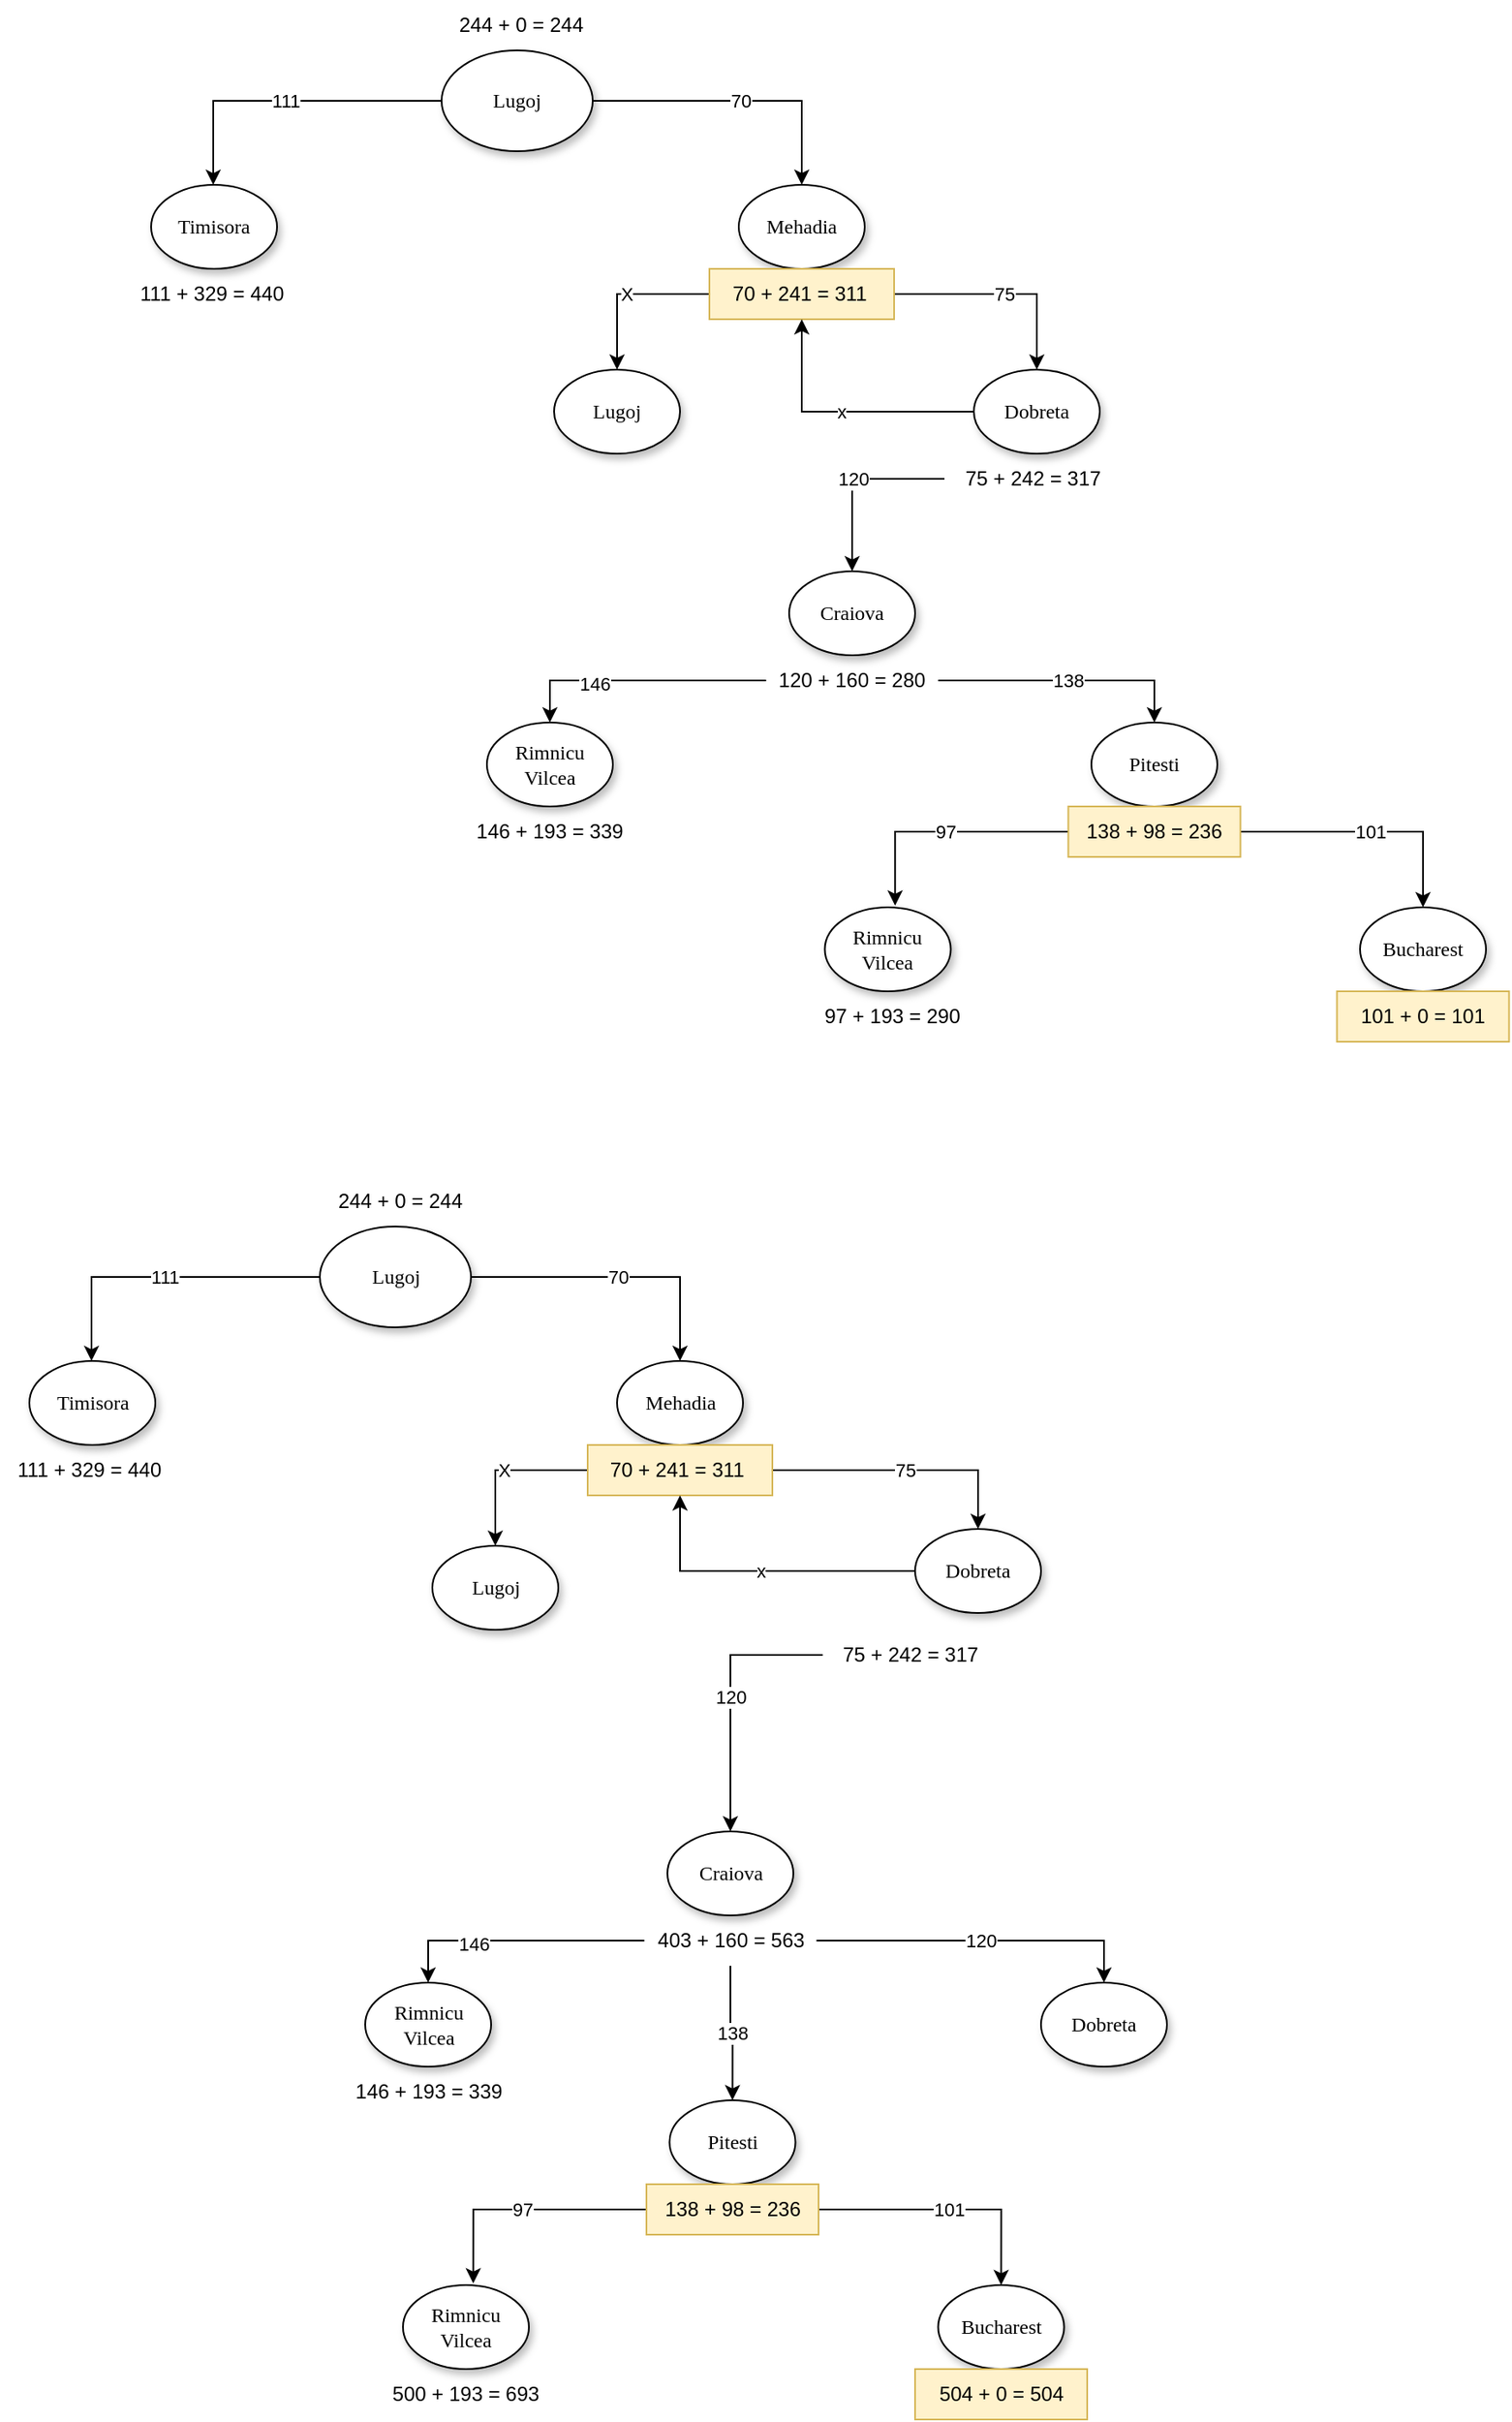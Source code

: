 <mxfile version="21.3.0" type="github">
  <diagram name="Page-1" id="42789a77-a242-8287-6e28-9cd8cfd52e62">
    <mxGraphModel dx="723" dy="1424" grid="1" gridSize="10" guides="1" tooltips="1" connect="1" arrows="1" fold="1" page="1" pageScale="1" pageWidth="1100" pageHeight="850" background="none" math="0" shadow="0">
      <root>
        <mxCell id="0" />
        <mxCell id="1" parent="0" />
        <mxCell id="O-ry_Ej_ra9JanBjyChg-6" value="111" style="edgeStyle=orthogonalEdgeStyle;rounded=0;orthogonalLoop=1;jettySize=auto;html=1;" edge="1" parent="1" source="1ea317790d2ca983-1" target="1ea317790d2ca983-8">
          <mxGeometry relative="1" as="geometry">
            <Array as="points">
              <mxPoint x="367" y="-780" />
            </Array>
          </mxGeometry>
        </mxCell>
        <mxCell id="O-ry_Ej_ra9JanBjyChg-7" value="70" style="edgeStyle=orthogonalEdgeStyle;rounded=0;orthogonalLoop=1;jettySize=auto;html=1;" edge="1" parent="1" source="1ea317790d2ca983-1" target="O-ry_Ej_ra9JanBjyChg-4">
          <mxGeometry relative="1" as="geometry" />
        </mxCell>
        <mxCell id="1ea317790d2ca983-1" value="Lugoj" style="ellipse;whiteSpace=wrap;html=1;rounded=0;shadow=1;comic=0;labelBackgroundColor=none;strokeWidth=1;fontFamily=Verdana;fontSize=12;align=center;" parent="1" vertex="1">
          <mxGeometry x="503" y="-810" width="90" height="60" as="geometry" />
        </mxCell>
        <mxCell id="1ea317790d2ca983-8" value="Timisora" style="ellipse;whiteSpace=wrap;html=1;rounded=0;shadow=1;comic=0;labelBackgroundColor=none;strokeWidth=1;fontFamily=Verdana;fontSize=12;align=center;" parent="1" vertex="1">
          <mxGeometry x="330" y="-730" width="75" height="50" as="geometry" />
        </mxCell>
        <mxCell id="O-ry_Ej_ra9JanBjyChg-2" value="244 + 0 = 244" style="text;html=1;strokeColor=none;fillColor=none;align=center;verticalAlign=middle;whiteSpace=wrap;rounded=0;" vertex="1" parent="1">
          <mxGeometry x="503" y="-840" width="95" height="30" as="geometry" />
        </mxCell>
        <mxCell id="O-ry_Ej_ra9JanBjyChg-4" value="Mehadia" style="ellipse;whiteSpace=wrap;html=1;rounded=0;shadow=1;comic=0;labelBackgroundColor=none;strokeWidth=1;fontFamily=Verdana;fontSize=12;align=center;" vertex="1" parent="1">
          <mxGeometry x="680" y="-730" width="75" height="50" as="geometry" />
        </mxCell>
        <mxCell id="O-ry_Ej_ra9JanBjyChg-10" value="111 + 329 = 440&amp;nbsp;" style="text;html=1;align=center;verticalAlign=middle;whiteSpace=wrap;rounded=0;" vertex="1" parent="1">
          <mxGeometry x="312.5" y="-680" width="110" height="30" as="geometry" />
        </mxCell>
        <mxCell id="O-ry_Ej_ra9JanBjyChg-16" value="X" style="edgeStyle=orthogonalEdgeStyle;rounded=0;orthogonalLoop=1;jettySize=auto;html=1;entryX=0.5;entryY=0;entryDx=0;entryDy=0;" edge="1" parent="1" source="O-ry_Ej_ra9JanBjyChg-11" target="O-ry_Ej_ra9JanBjyChg-14">
          <mxGeometry relative="1" as="geometry" />
        </mxCell>
        <mxCell id="O-ry_Ej_ra9JanBjyChg-18" value="75" style="edgeStyle=orthogonalEdgeStyle;rounded=0;orthogonalLoop=1;jettySize=auto;html=1;" edge="1" parent="1" source="O-ry_Ej_ra9JanBjyChg-11" target="O-ry_Ej_ra9JanBjyChg-17">
          <mxGeometry relative="1" as="geometry" />
        </mxCell>
        <mxCell id="O-ry_Ej_ra9JanBjyChg-11" value="70 + 241 = 311&amp;nbsp;" style="text;html=1;strokeColor=#d6b656;fillColor=#fff2cc;align=center;verticalAlign=middle;whiteSpace=wrap;rounded=0;" vertex="1" parent="1">
          <mxGeometry x="662.5" y="-680" width="110" height="30" as="geometry" />
        </mxCell>
        <mxCell id="O-ry_Ej_ra9JanBjyChg-14" value="Lugoj" style="ellipse;whiteSpace=wrap;html=1;rounded=0;shadow=1;comic=0;labelBackgroundColor=none;strokeWidth=1;fontFamily=Verdana;fontSize=12;align=center;" vertex="1" parent="1">
          <mxGeometry x="570" y="-620" width="75" height="50" as="geometry" />
        </mxCell>
        <mxCell id="O-ry_Ej_ra9JanBjyChg-27" value="x" style="edgeStyle=orthogonalEdgeStyle;rounded=0;orthogonalLoop=1;jettySize=auto;html=1;entryX=0.5;entryY=1;entryDx=0;entryDy=0;" edge="1" parent="1" source="O-ry_Ej_ra9JanBjyChg-17" target="O-ry_Ej_ra9JanBjyChg-11">
          <mxGeometry relative="1" as="geometry" />
        </mxCell>
        <mxCell id="O-ry_Ej_ra9JanBjyChg-17" value="Dobreta" style="ellipse;whiteSpace=wrap;html=1;rounded=0;shadow=1;comic=0;labelBackgroundColor=none;strokeWidth=1;fontFamily=Verdana;fontSize=12;align=center;" vertex="1" parent="1">
          <mxGeometry x="820" y="-620" width="75" height="50" as="geometry" />
        </mxCell>
        <mxCell id="O-ry_Ej_ra9JanBjyChg-21" value="120" style="edgeStyle=orthogonalEdgeStyle;rounded=0;orthogonalLoop=1;jettySize=auto;html=1;entryX=0.5;entryY=0;entryDx=0;entryDy=0;" edge="1" parent="1" source="O-ry_Ej_ra9JanBjyChg-19" target="O-ry_Ej_ra9JanBjyChg-20">
          <mxGeometry relative="1" as="geometry" />
        </mxCell>
        <mxCell id="O-ry_Ej_ra9JanBjyChg-19" value="75 + 242 = 317&amp;nbsp;" style="text;html=1;align=center;verticalAlign=middle;whiteSpace=wrap;rounded=0;" vertex="1" parent="1">
          <mxGeometry x="802.5" y="-570" width="107.5" height="30" as="geometry" />
        </mxCell>
        <mxCell id="O-ry_Ej_ra9JanBjyChg-20" value="Craiova" style="ellipse;whiteSpace=wrap;html=1;rounded=0;shadow=1;comic=0;labelBackgroundColor=none;strokeWidth=1;fontFamily=Verdana;fontSize=12;align=center;" vertex="1" parent="1">
          <mxGeometry x="710" y="-500" width="75" height="50" as="geometry" />
        </mxCell>
        <mxCell id="O-ry_Ej_ra9JanBjyChg-25" style="edgeStyle=orthogonalEdgeStyle;rounded=0;orthogonalLoop=1;jettySize=auto;html=1;" edge="1" parent="1" source="O-ry_Ej_ra9JanBjyChg-22" target="O-ry_Ej_ra9JanBjyChg-23">
          <mxGeometry relative="1" as="geometry" />
        </mxCell>
        <mxCell id="O-ry_Ej_ra9JanBjyChg-29" value="146" style="edgeLabel;html=1;align=center;verticalAlign=middle;resizable=0;points=[];" vertex="1" connectable="0" parent="O-ry_Ej_ra9JanBjyChg-25">
          <mxGeometry x="0.334" y="2" relative="1" as="geometry">
            <mxPoint as="offset" />
          </mxGeometry>
        </mxCell>
        <mxCell id="O-ry_Ej_ra9JanBjyChg-26" value="138" style="edgeStyle=orthogonalEdgeStyle;rounded=0;orthogonalLoop=1;jettySize=auto;html=1;entryX=0.5;entryY=0;entryDx=0;entryDy=0;" edge="1" parent="1" source="O-ry_Ej_ra9JanBjyChg-22" target="O-ry_Ej_ra9JanBjyChg-24">
          <mxGeometry relative="1" as="geometry" />
        </mxCell>
        <mxCell id="O-ry_Ej_ra9JanBjyChg-22" value="120 + 160 = 280" style="text;html=1;strokeColor=none;fillColor=none;align=center;verticalAlign=middle;whiteSpace=wrap;rounded=0;" vertex="1" parent="1">
          <mxGeometry x="696.25" y="-450" width="102.5" height="30" as="geometry" />
        </mxCell>
        <mxCell id="O-ry_Ej_ra9JanBjyChg-23" value="Rimnicu Vilcea" style="ellipse;whiteSpace=wrap;html=1;rounded=0;shadow=1;comic=0;labelBackgroundColor=none;strokeWidth=1;fontFamily=Verdana;fontSize=12;align=center;" vertex="1" parent="1">
          <mxGeometry x="530" y="-410" width="75" height="50" as="geometry" />
        </mxCell>
        <mxCell id="O-ry_Ej_ra9JanBjyChg-24" value="Pitesti" style="ellipse;whiteSpace=wrap;html=1;rounded=0;shadow=1;comic=0;labelBackgroundColor=none;strokeWidth=1;fontFamily=Verdana;fontSize=12;align=center;" vertex="1" parent="1">
          <mxGeometry x="890" y="-410" width="75" height="50" as="geometry" />
        </mxCell>
        <mxCell id="O-ry_Ej_ra9JanBjyChg-28" value="146 + 193 = 339" style="text;html=1;strokeColor=none;fillColor=none;align=center;verticalAlign=middle;whiteSpace=wrap;rounded=0;" vertex="1" parent="1">
          <mxGeometry x="516.25" y="-360" width="102.5" height="30" as="geometry" />
        </mxCell>
        <mxCell id="O-ry_Ej_ra9JanBjyChg-33" value="97" style="edgeStyle=orthogonalEdgeStyle;rounded=0;orthogonalLoop=1;jettySize=auto;html=1;entryX=0.558;entryY=-0.02;entryDx=0;entryDy=0;entryPerimeter=0;" edge="1" parent="1" source="O-ry_Ej_ra9JanBjyChg-30" target="O-ry_Ej_ra9JanBjyChg-31">
          <mxGeometry relative="1" as="geometry" />
        </mxCell>
        <mxCell id="O-ry_Ej_ra9JanBjyChg-34" value="101" style="edgeStyle=orthogonalEdgeStyle;rounded=0;orthogonalLoop=1;jettySize=auto;html=1;entryX=0.5;entryY=0;entryDx=0;entryDy=0;" edge="1" parent="1" source="O-ry_Ej_ra9JanBjyChg-30" target="O-ry_Ej_ra9JanBjyChg-32">
          <mxGeometry relative="1" as="geometry" />
        </mxCell>
        <mxCell id="O-ry_Ej_ra9JanBjyChg-30" value="138 + 98 = 236" style="text;html=1;strokeColor=#d6b656;fillColor=#fff2cc;align=center;verticalAlign=middle;whiteSpace=wrap;rounded=0;" vertex="1" parent="1">
          <mxGeometry x="876.25" y="-360" width="102.5" height="30" as="geometry" />
        </mxCell>
        <mxCell id="O-ry_Ej_ra9JanBjyChg-31" value="Rimnicu Vilcea" style="ellipse;whiteSpace=wrap;html=1;rounded=0;shadow=1;comic=0;labelBackgroundColor=none;strokeWidth=1;fontFamily=Verdana;fontSize=12;align=center;" vertex="1" parent="1">
          <mxGeometry x="731.25" y="-300" width="75" height="50" as="geometry" />
        </mxCell>
        <mxCell id="O-ry_Ej_ra9JanBjyChg-32" value="Bucharest" style="ellipse;whiteSpace=wrap;html=1;rounded=0;shadow=1;comic=0;labelBackgroundColor=none;strokeWidth=1;fontFamily=Verdana;fontSize=12;align=center;" vertex="1" parent="1">
          <mxGeometry x="1050" y="-300" width="75" height="50" as="geometry" />
        </mxCell>
        <mxCell id="O-ry_Ej_ra9JanBjyChg-35" value="97 + 193 = 290" style="text;html=1;strokeColor=none;fillColor=none;align=center;verticalAlign=middle;whiteSpace=wrap;rounded=0;" vertex="1" parent="1">
          <mxGeometry x="720" y="-250" width="102.5" height="30" as="geometry" />
        </mxCell>
        <mxCell id="O-ry_Ej_ra9JanBjyChg-36" value="101 + 0 = 101" style="text;html=1;strokeColor=#d6b656;fillColor=#fff2cc;align=center;verticalAlign=middle;whiteSpace=wrap;rounded=0;" vertex="1" parent="1">
          <mxGeometry x="1036.25" y="-250" width="102.5" height="30" as="geometry" />
        </mxCell>
        <mxCell id="O-ry_Ej_ra9JanBjyChg-38" value="111" style="edgeStyle=orthogonalEdgeStyle;rounded=0;orthogonalLoop=1;jettySize=auto;html=1;" edge="1" parent="1" source="O-ry_Ej_ra9JanBjyChg-40" target="O-ry_Ej_ra9JanBjyChg-41">
          <mxGeometry relative="1" as="geometry">
            <Array as="points">
              <mxPoint x="294.5" y="-80" />
            </Array>
          </mxGeometry>
        </mxCell>
        <mxCell id="O-ry_Ej_ra9JanBjyChg-39" value="70" style="edgeStyle=orthogonalEdgeStyle;rounded=0;orthogonalLoop=1;jettySize=auto;html=1;" edge="1" parent="1" source="O-ry_Ej_ra9JanBjyChg-40" target="O-ry_Ej_ra9JanBjyChg-43">
          <mxGeometry relative="1" as="geometry" />
        </mxCell>
        <mxCell id="O-ry_Ej_ra9JanBjyChg-40" value="Lugoj" style="ellipse;whiteSpace=wrap;html=1;rounded=0;shadow=1;comic=0;labelBackgroundColor=none;strokeWidth=1;fontFamily=Verdana;fontSize=12;align=center;" vertex="1" parent="1">
          <mxGeometry x="430.5" y="-110" width="90" height="60" as="geometry" />
        </mxCell>
        <mxCell id="O-ry_Ej_ra9JanBjyChg-41" value="Timisora" style="ellipse;whiteSpace=wrap;html=1;rounded=0;shadow=1;comic=0;labelBackgroundColor=none;strokeWidth=1;fontFamily=Verdana;fontSize=12;align=center;" vertex="1" parent="1">
          <mxGeometry x="257.5" y="-30" width="75" height="50" as="geometry" />
        </mxCell>
        <mxCell id="O-ry_Ej_ra9JanBjyChg-42" value="244 + 0 = 244" style="text;html=1;strokeColor=none;fillColor=none;align=center;verticalAlign=middle;whiteSpace=wrap;rounded=0;" vertex="1" parent="1">
          <mxGeometry x="430.5" y="-140" width="95" height="30" as="geometry" />
        </mxCell>
        <mxCell id="O-ry_Ej_ra9JanBjyChg-43" value="Mehadia" style="ellipse;whiteSpace=wrap;html=1;rounded=0;shadow=1;comic=0;labelBackgroundColor=none;strokeWidth=1;fontFamily=Verdana;fontSize=12;align=center;" vertex="1" parent="1">
          <mxGeometry x="607.5" y="-30" width="75" height="50" as="geometry" />
        </mxCell>
        <mxCell id="O-ry_Ej_ra9JanBjyChg-44" value="111 + 329 = 440&amp;nbsp;" style="text;html=1;align=center;verticalAlign=middle;whiteSpace=wrap;rounded=0;" vertex="1" parent="1">
          <mxGeometry x="240" y="20" width="110" height="30" as="geometry" />
        </mxCell>
        <mxCell id="O-ry_Ej_ra9JanBjyChg-45" value="X" style="edgeStyle=orthogonalEdgeStyle;rounded=0;orthogonalLoop=1;jettySize=auto;html=1;entryX=0.5;entryY=0;entryDx=0;entryDy=0;" edge="1" parent="1" source="O-ry_Ej_ra9JanBjyChg-47" target="O-ry_Ej_ra9JanBjyChg-48">
          <mxGeometry relative="1" as="geometry" />
        </mxCell>
        <mxCell id="O-ry_Ej_ra9JanBjyChg-46" value="75" style="edgeStyle=orthogonalEdgeStyle;rounded=0;orthogonalLoop=1;jettySize=auto;html=1;" edge="1" parent="1" source="O-ry_Ej_ra9JanBjyChg-47" target="O-ry_Ej_ra9JanBjyChg-50">
          <mxGeometry relative="1" as="geometry" />
        </mxCell>
        <mxCell id="O-ry_Ej_ra9JanBjyChg-47" value="70 + 241 = 311&amp;nbsp;" style="text;html=1;strokeColor=#d6b656;fillColor=#fff2cc;align=center;verticalAlign=middle;whiteSpace=wrap;rounded=0;" vertex="1" parent="1">
          <mxGeometry x="590" y="20" width="110" height="30" as="geometry" />
        </mxCell>
        <mxCell id="O-ry_Ej_ra9JanBjyChg-48" value="Lugoj" style="ellipse;whiteSpace=wrap;html=1;rounded=0;shadow=1;comic=0;labelBackgroundColor=none;strokeWidth=1;fontFamily=Verdana;fontSize=12;align=center;" vertex="1" parent="1">
          <mxGeometry x="497.5" y="80" width="75" height="50" as="geometry" />
        </mxCell>
        <mxCell id="O-ry_Ej_ra9JanBjyChg-49" value="x" style="edgeStyle=orthogonalEdgeStyle;rounded=0;orthogonalLoop=1;jettySize=auto;html=1;entryX=0.5;entryY=1;entryDx=0;entryDy=0;" edge="1" parent="1" source="O-ry_Ej_ra9JanBjyChg-50" target="O-ry_Ej_ra9JanBjyChg-47">
          <mxGeometry relative="1" as="geometry" />
        </mxCell>
        <mxCell id="O-ry_Ej_ra9JanBjyChg-50" value="Dobreta" style="ellipse;whiteSpace=wrap;html=1;rounded=0;shadow=1;comic=0;labelBackgroundColor=none;strokeWidth=1;fontFamily=Verdana;fontSize=12;align=center;" vertex="1" parent="1">
          <mxGeometry x="785" y="70" width="75" height="50" as="geometry" />
        </mxCell>
        <mxCell id="O-ry_Ej_ra9JanBjyChg-51" value="120" style="edgeStyle=orthogonalEdgeStyle;rounded=0;orthogonalLoop=1;jettySize=auto;html=1;entryX=0.5;entryY=0;entryDx=0;entryDy=0;" edge="1" parent="1" source="O-ry_Ej_ra9JanBjyChg-52" target="O-ry_Ej_ra9JanBjyChg-53">
          <mxGeometry relative="1" as="geometry" />
        </mxCell>
        <mxCell id="O-ry_Ej_ra9JanBjyChg-52" value="75 + 242 = 317&amp;nbsp;" style="text;html=1;align=center;verticalAlign=middle;whiteSpace=wrap;rounded=0;" vertex="1" parent="1">
          <mxGeometry x="730" y="130" width="107.5" height="30" as="geometry" />
        </mxCell>
        <mxCell id="O-ry_Ej_ra9JanBjyChg-53" value="Craiova" style="ellipse;whiteSpace=wrap;html=1;rounded=0;shadow=1;comic=0;labelBackgroundColor=none;strokeWidth=1;fontFamily=Verdana;fontSize=12;align=center;" vertex="1" parent="1">
          <mxGeometry x="637.5" y="250" width="75" height="50" as="geometry" />
        </mxCell>
        <mxCell id="O-ry_Ej_ra9JanBjyChg-54" style="edgeStyle=orthogonalEdgeStyle;rounded=0;orthogonalLoop=1;jettySize=auto;html=1;" edge="1" parent="1" source="O-ry_Ej_ra9JanBjyChg-57" target="O-ry_Ej_ra9JanBjyChg-58">
          <mxGeometry relative="1" as="geometry" />
        </mxCell>
        <mxCell id="O-ry_Ej_ra9JanBjyChg-55" value="146" style="edgeLabel;html=1;align=center;verticalAlign=middle;resizable=0;points=[];" vertex="1" connectable="0" parent="O-ry_Ej_ra9JanBjyChg-54">
          <mxGeometry x="0.334" y="2" relative="1" as="geometry">
            <mxPoint as="offset" />
          </mxGeometry>
        </mxCell>
        <mxCell id="O-ry_Ej_ra9JanBjyChg-56" value="138" style="edgeStyle=orthogonalEdgeStyle;rounded=0;orthogonalLoop=1;jettySize=auto;html=1;entryX=0.5;entryY=0;entryDx=0;entryDy=0;exitX=0.5;exitY=1;exitDx=0;exitDy=0;" edge="1" parent="1" source="O-ry_Ej_ra9JanBjyChg-57" target="O-ry_Ej_ra9JanBjyChg-59">
          <mxGeometry relative="1" as="geometry" />
        </mxCell>
        <mxCell id="O-ry_Ej_ra9JanBjyChg-69" value="120" style="edgeStyle=orthogonalEdgeStyle;rounded=0;orthogonalLoop=1;jettySize=auto;html=1;entryX=0.5;entryY=0;entryDx=0;entryDy=0;" edge="1" parent="1" source="O-ry_Ej_ra9JanBjyChg-57" target="O-ry_Ej_ra9JanBjyChg-68">
          <mxGeometry relative="1" as="geometry" />
        </mxCell>
        <mxCell id="O-ry_Ej_ra9JanBjyChg-57" value="403 + 160 = 563" style="text;html=1;strokeColor=none;fillColor=none;align=center;verticalAlign=middle;whiteSpace=wrap;rounded=0;" vertex="1" parent="1">
          <mxGeometry x="623.75" y="300" width="102.5" height="30" as="geometry" />
        </mxCell>
        <mxCell id="O-ry_Ej_ra9JanBjyChg-58" value="Rimnicu Vilcea" style="ellipse;whiteSpace=wrap;html=1;rounded=0;shadow=1;comic=0;labelBackgroundColor=none;strokeWidth=1;fontFamily=Verdana;fontSize=12;align=center;" vertex="1" parent="1">
          <mxGeometry x="457.5" y="340" width="75" height="50" as="geometry" />
        </mxCell>
        <mxCell id="O-ry_Ej_ra9JanBjyChg-59" value="Pitesti" style="ellipse;whiteSpace=wrap;html=1;rounded=0;shadow=1;comic=0;labelBackgroundColor=none;strokeWidth=1;fontFamily=Verdana;fontSize=12;align=center;" vertex="1" parent="1">
          <mxGeometry x="638.75" y="410" width="75" height="50" as="geometry" />
        </mxCell>
        <mxCell id="O-ry_Ej_ra9JanBjyChg-60" value="146 + 193 = 339" style="text;html=1;strokeColor=none;fillColor=none;align=center;verticalAlign=middle;whiteSpace=wrap;rounded=0;" vertex="1" parent="1">
          <mxGeometry x="443.75" y="390" width="102.5" height="30" as="geometry" />
        </mxCell>
        <mxCell id="O-ry_Ej_ra9JanBjyChg-61" value="97" style="edgeStyle=orthogonalEdgeStyle;rounded=0;orthogonalLoop=1;jettySize=auto;html=1;entryX=0.558;entryY=-0.02;entryDx=0;entryDy=0;entryPerimeter=0;" edge="1" parent="1" source="O-ry_Ej_ra9JanBjyChg-63" target="O-ry_Ej_ra9JanBjyChg-64">
          <mxGeometry x="0.005" relative="1" as="geometry">
            <mxPoint as="offset" />
          </mxGeometry>
        </mxCell>
        <mxCell id="O-ry_Ej_ra9JanBjyChg-62" value="101" style="edgeStyle=orthogonalEdgeStyle;rounded=0;orthogonalLoop=1;jettySize=auto;html=1;entryX=0.5;entryY=0;entryDx=0;entryDy=0;" edge="1" parent="1" source="O-ry_Ej_ra9JanBjyChg-63" target="O-ry_Ej_ra9JanBjyChg-65">
          <mxGeometry relative="1" as="geometry" />
        </mxCell>
        <mxCell id="O-ry_Ej_ra9JanBjyChg-63" value="138 + 98 = 236" style="text;html=1;strokeColor=#d6b656;fillColor=#fff2cc;align=center;verticalAlign=middle;whiteSpace=wrap;rounded=0;" vertex="1" parent="1">
          <mxGeometry x="625" y="460" width="102.5" height="30" as="geometry" />
        </mxCell>
        <mxCell id="O-ry_Ej_ra9JanBjyChg-64" value="Rimnicu Vilcea" style="ellipse;whiteSpace=wrap;html=1;rounded=0;shadow=1;comic=0;labelBackgroundColor=none;strokeWidth=1;fontFamily=Verdana;fontSize=12;align=center;" vertex="1" parent="1">
          <mxGeometry x="480" y="520" width="75" height="50" as="geometry" />
        </mxCell>
        <mxCell id="O-ry_Ej_ra9JanBjyChg-65" value="Bucharest" style="ellipse;whiteSpace=wrap;html=1;rounded=0;shadow=1;comic=0;labelBackgroundColor=none;strokeWidth=1;fontFamily=Verdana;fontSize=12;align=center;" vertex="1" parent="1">
          <mxGeometry x="798.75" y="520" width="75" height="50" as="geometry" />
        </mxCell>
        <mxCell id="O-ry_Ej_ra9JanBjyChg-66" value="500 + 193 = 693" style="text;html=1;strokeColor=none;fillColor=none;align=center;verticalAlign=middle;whiteSpace=wrap;rounded=0;" vertex="1" parent="1">
          <mxGeometry x="466.25" y="570" width="102.5" height="30" as="geometry" />
        </mxCell>
        <mxCell id="O-ry_Ej_ra9JanBjyChg-67" value="504 + 0 = 504" style="text;html=1;strokeColor=#d6b656;fillColor=#fff2cc;align=center;verticalAlign=middle;whiteSpace=wrap;rounded=0;" vertex="1" parent="1">
          <mxGeometry x="785" y="570" width="102.5" height="30" as="geometry" />
        </mxCell>
        <mxCell id="O-ry_Ej_ra9JanBjyChg-68" value="Dobreta" style="ellipse;whiteSpace=wrap;html=1;rounded=0;shadow=1;comic=0;labelBackgroundColor=none;strokeWidth=1;fontFamily=Verdana;fontSize=12;align=center;" vertex="1" parent="1">
          <mxGeometry x="860" y="340" width="75" height="50" as="geometry" />
        </mxCell>
      </root>
    </mxGraphModel>
  </diagram>
</mxfile>
